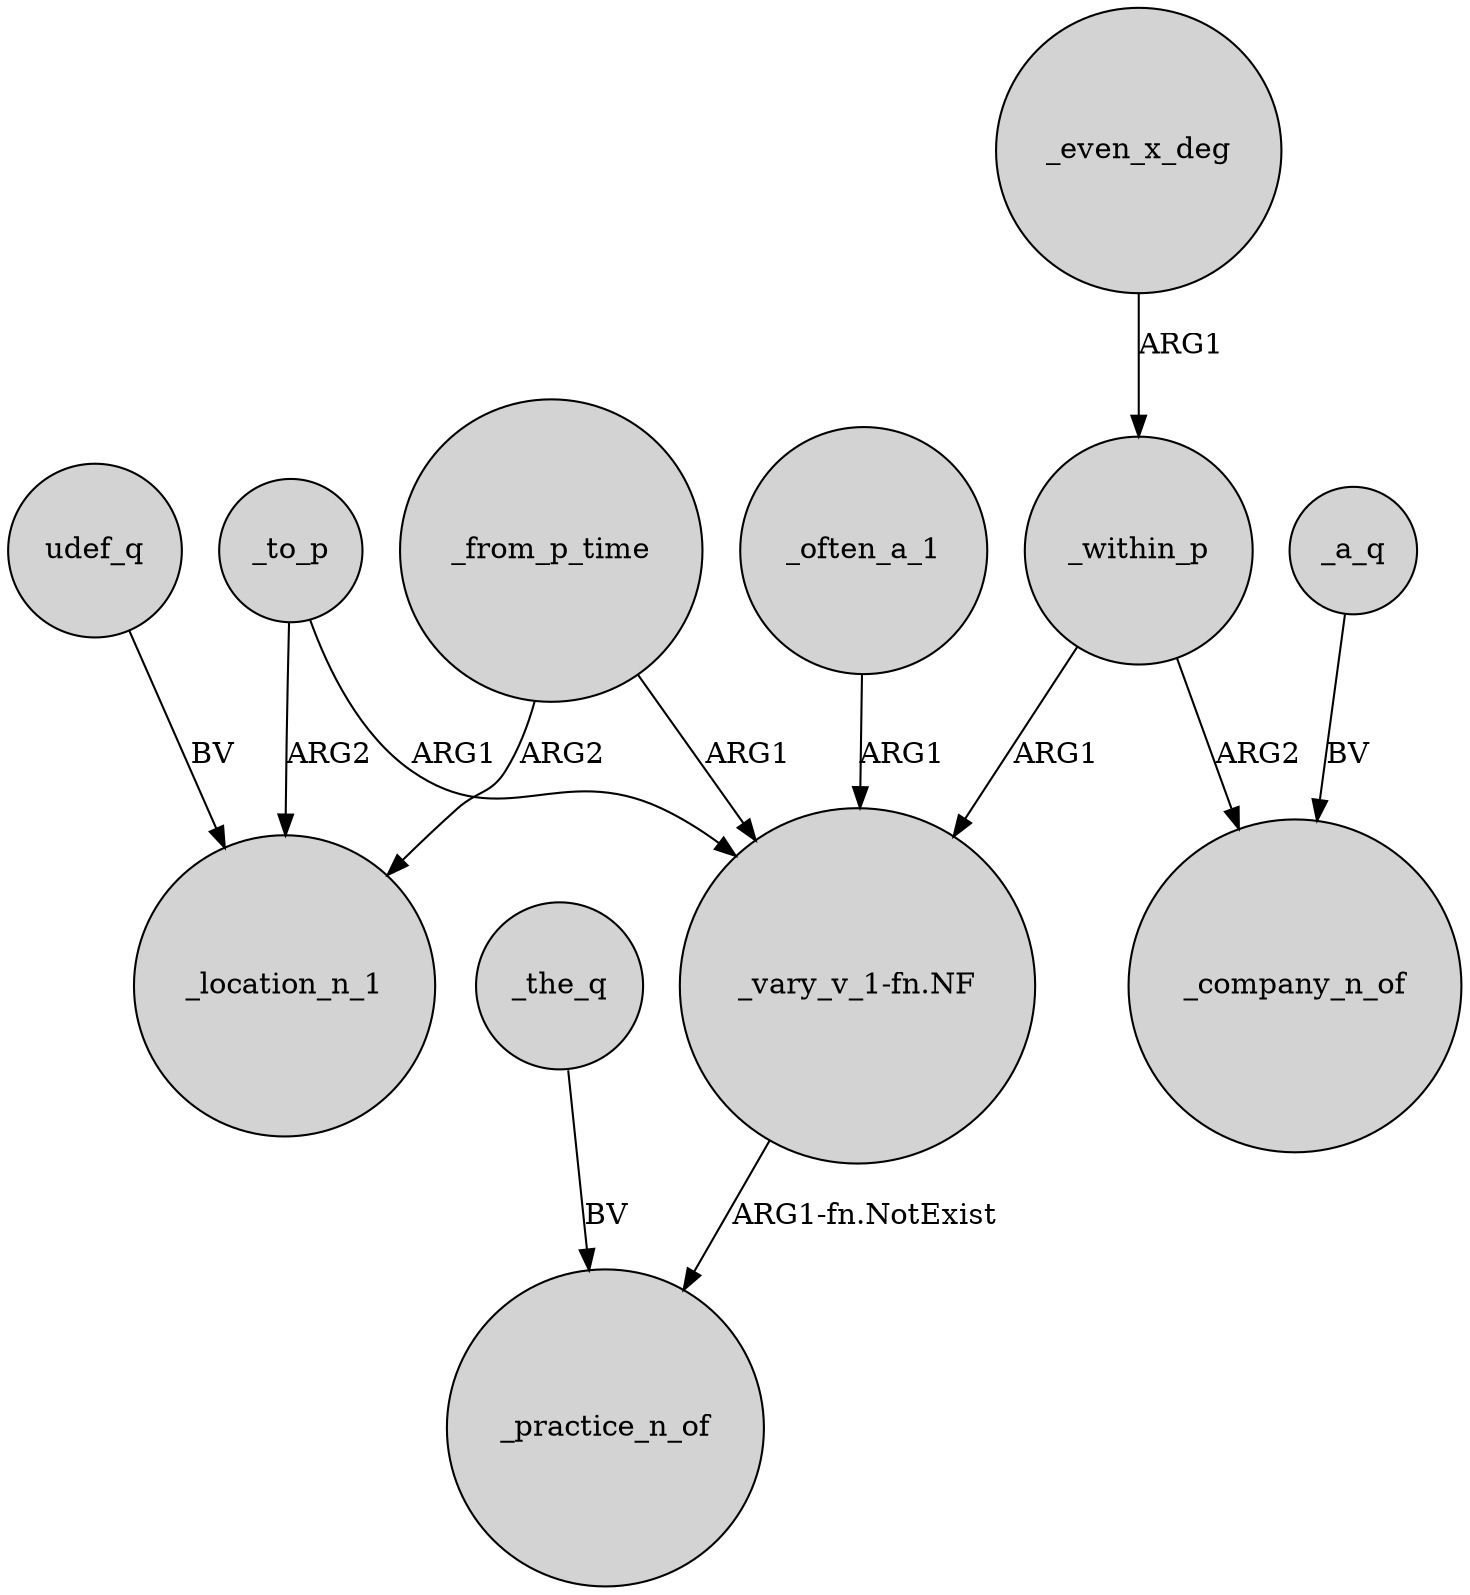 digraph {
	node [shape=circle style=filled]
	_from_p_time -> "_vary_v_1-fn.NF" [label=ARG1]
	udef_q -> _location_n_1 [label=BV]
	"_vary_v_1-fn.NF" -> _practice_n_of [label="ARG1-fn.NotExist"]
	_within_p -> "_vary_v_1-fn.NF" [label=ARG1]
	_to_p -> "_vary_v_1-fn.NF" [label=ARG1]
	_the_q -> _practice_n_of [label=BV]
	_often_a_1 -> "_vary_v_1-fn.NF" [label=ARG1]
	_within_p -> _company_n_of [label=ARG2]
	_to_p -> _location_n_1 [label=ARG2]
	_even_x_deg -> _within_p [label=ARG1]
	_a_q -> _company_n_of [label=BV]
	_from_p_time -> _location_n_1 [label=ARG2]
}
